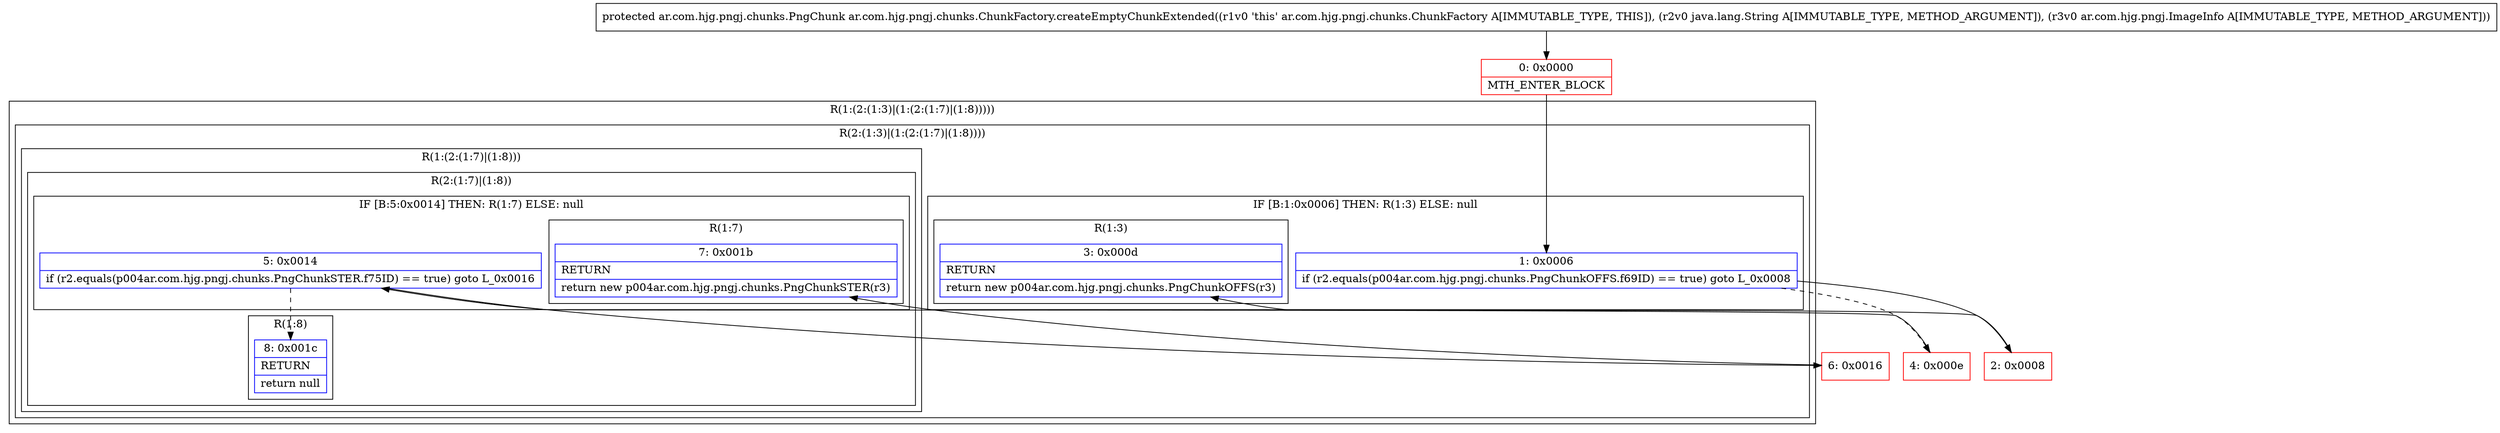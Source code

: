 digraph "CFG forar.com.hjg.pngj.chunks.ChunkFactory.createEmptyChunkExtended(Ljava\/lang\/String;Lar\/com\/hjg\/pngj\/ImageInfo;)Lar\/com\/hjg\/pngj\/chunks\/PngChunk;" {
subgraph cluster_Region_1892572160 {
label = "R(1:(2:(1:3)|(1:(2:(1:7)|(1:8)))))";
node [shape=record,color=blue];
subgraph cluster_Region_1045396601 {
label = "R(2:(1:3)|(1:(2:(1:7)|(1:8))))";
node [shape=record,color=blue];
subgraph cluster_IfRegion_834137447 {
label = "IF [B:1:0x0006] THEN: R(1:3) ELSE: null";
node [shape=record,color=blue];
Node_1 [shape=record,label="{1\:\ 0x0006|if (r2.equals(p004ar.com.hjg.pngj.chunks.PngChunkOFFS.f69ID) == true) goto L_0x0008\l}"];
subgraph cluster_Region_1079490686 {
label = "R(1:3)";
node [shape=record,color=blue];
Node_3 [shape=record,label="{3\:\ 0x000d|RETURN\l|return new p004ar.com.hjg.pngj.chunks.PngChunkOFFS(r3)\l}"];
}
}
subgraph cluster_Region_1123795496 {
label = "R(1:(2:(1:7)|(1:8)))";
node [shape=record,color=blue];
subgraph cluster_Region_118670010 {
label = "R(2:(1:7)|(1:8))";
node [shape=record,color=blue];
subgraph cluster_IfRegion_155245546 {
label = "IF [B:5:0x0014] THEN: R(1:7) ELSE: null";
node [shape=record,color=blue];
Node_5 [shape=record,label="{5\:\ 0x0014|if (r2.equals(p004ar.com.hjg.pngj.chunks.PngChunkSTER.f75ID) == true) goto L_0x0016\l}"];
subgraph cluster_Region_1948845812 {
label = "R(1:7)";
node [shape=record,color=blue];
Node_7 [shape=record,label="{7\:\ 0x001b|RETURN\l|return new p004ar.com.hjg.pngj.chunks.PngChunkSTER(r3)\l}"];
}
}
subgraph cluster_Region_1759473883 {
label = "R(1:8)";
node [shape=record,color=blue];
Node_8 [shape=record,label="{8\:\ 0x001c|RETURN\l|return null\l}"];
}
}
}
}
}
Node_0 [shape=record,color=red,label="{0\:\ 0x0000|MTH_ENTER_BLOCK\l}"];
Node_2 [shape=record,color=red,label="{2\:\ 0x0008}"];
Node_4 [shape=record,color=red,label="{4\:\ 0x000e}"];
Node_6 [shape=record,color=red,label="{6\:\ 0x0016}"];
MethodNode[shape=record,label="{protected ar.com.hjg.pngj.chunks.PngChunk ar.com.hjg.pngj.chunks.ChunkFactory.createEmptyChunkExtended((r1v0 'this' ar.com.hjg.pngj.chunks.ChunkFactory A[IMMUTABLE_TYPE, THIS]), (r2v0 java.lang.String A[IMMUTABLE_TYPE, METHOD_ARGUMENT]), (r3v0 ar.com.hjg.pngj.ImageInfo A[IMMUTABLE_TYPE, METHOD_ARGUMENT])) }"];
MethodNode -> Node_0;
Node_1 -> Node_2;
Node_1 -> Node_4[style=dashed];
Node_5 -> Node_6;
Node_5 -> Node_8[style=dashed];
Node_0 -> Node_1;
Node_2 -> Node_3;
Node_4 -> Node_5;
Node_6 -> Node_7;
}

